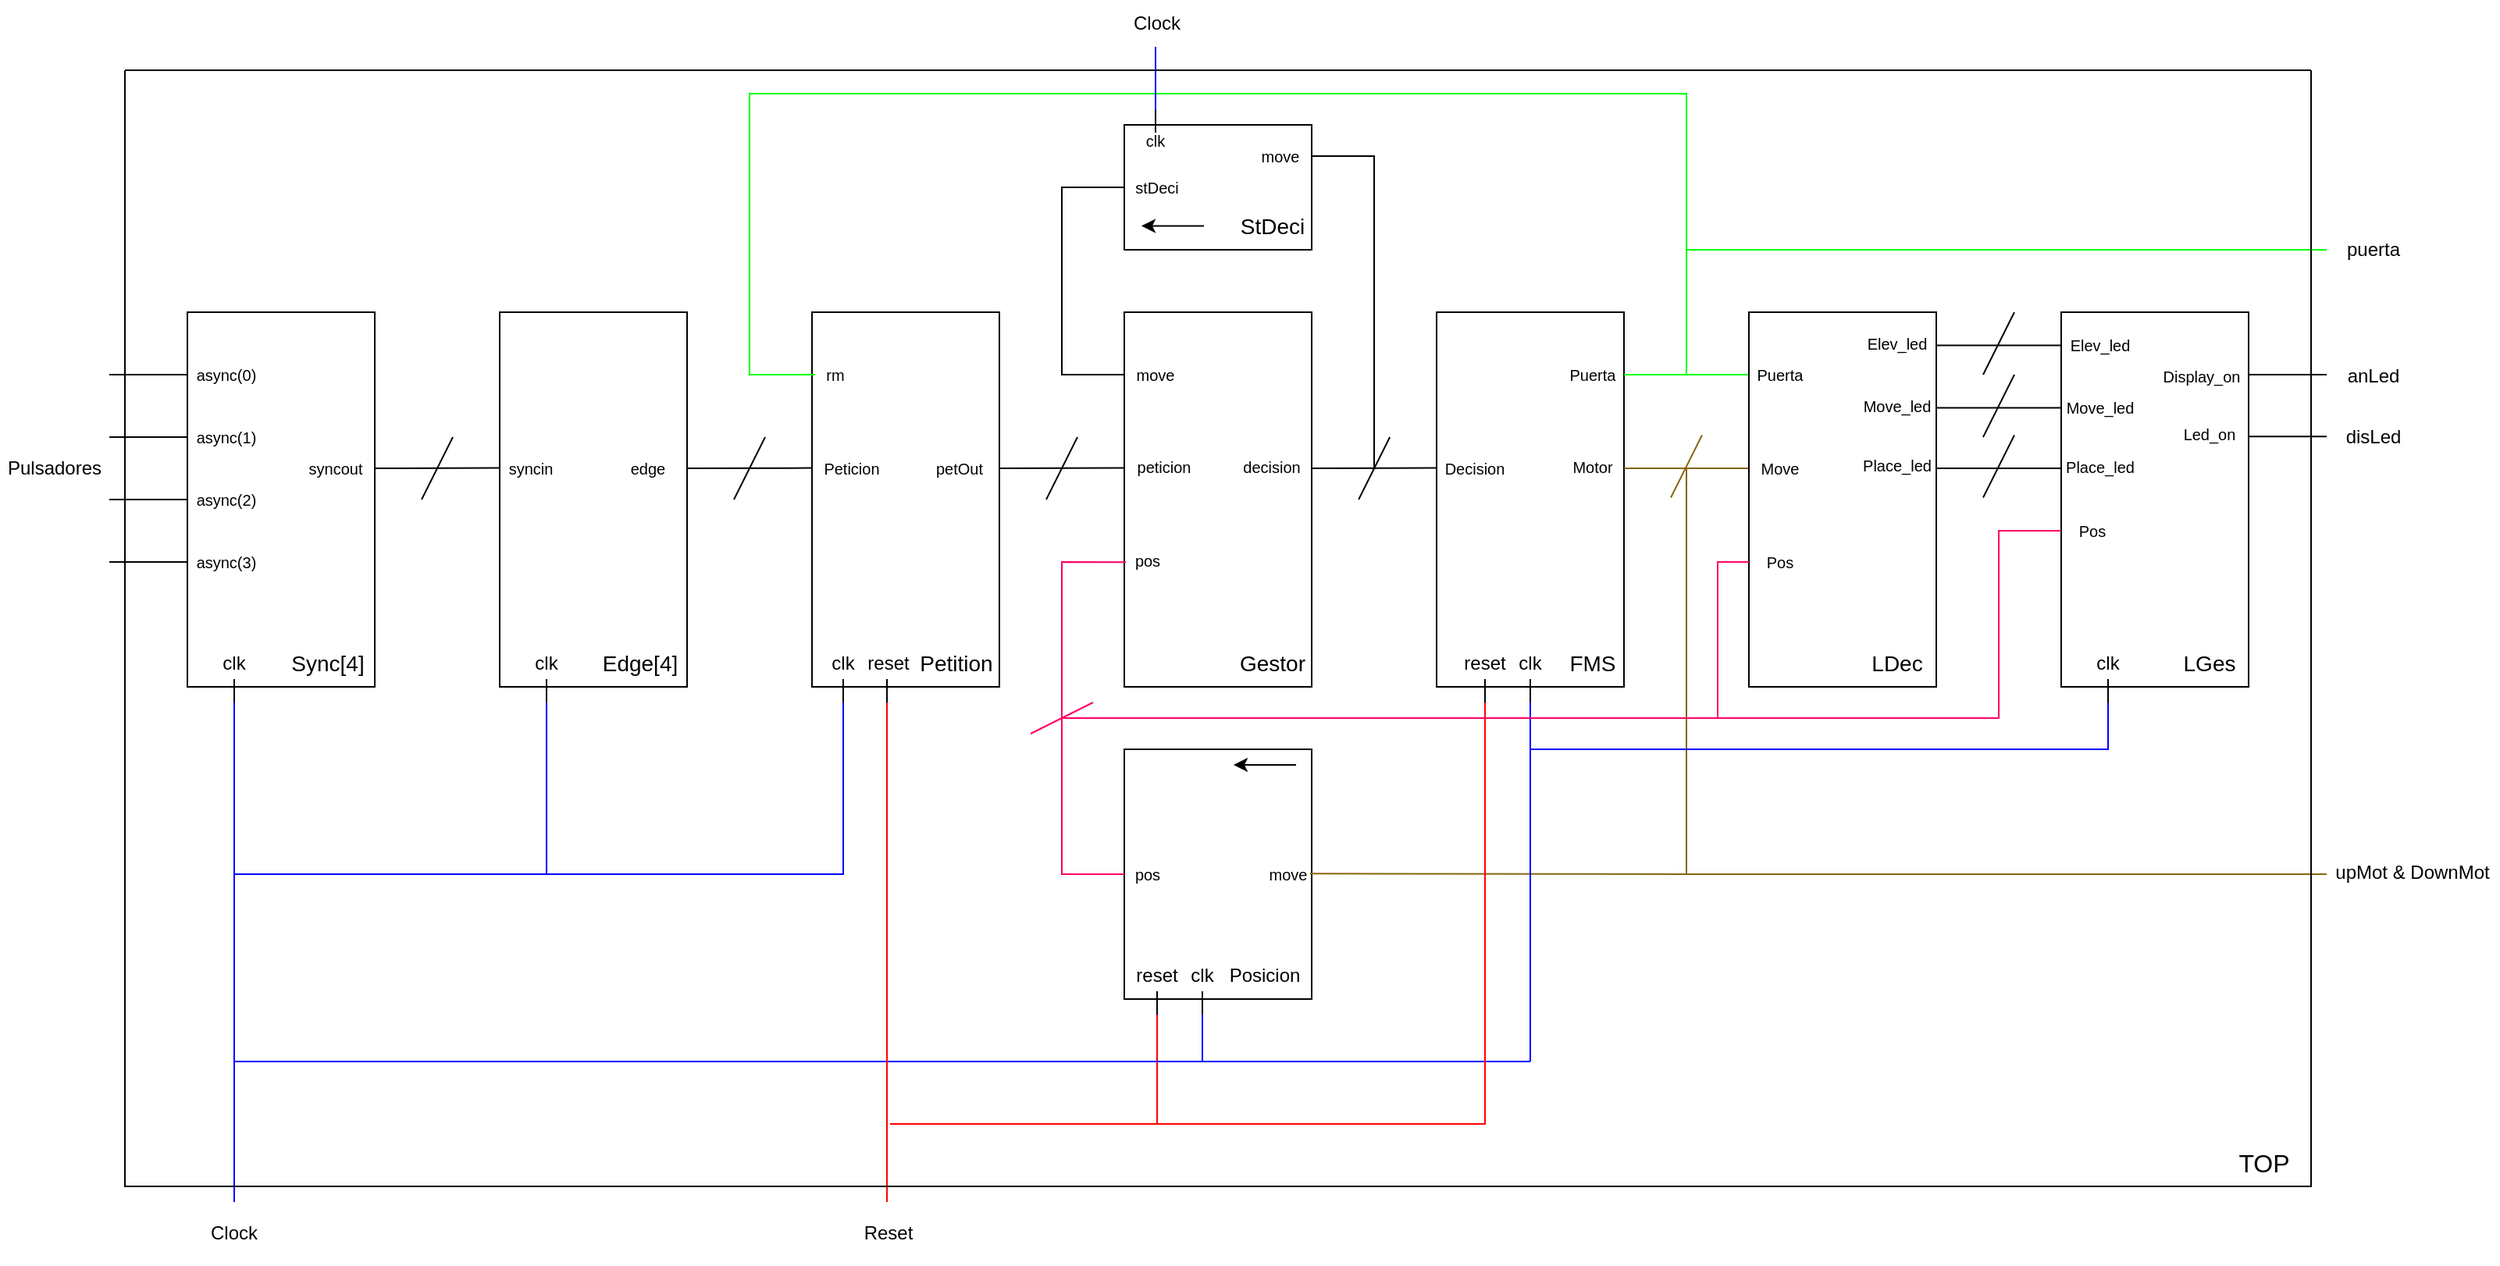 <mxfile version="26.0.6">
  <diagram name="Página-1" id="fAYhxg13kzB0MvQ-sUTB">
    <mxGraphModel dx="2049" dy="1103" grid="1" gridSize="10" guides="1" tooltips="1" connect="0" arrows="0" fold="1" page="1" pageScale="1" pageWidth="1654" pageHeight="1169" math="0" shadow="0">
      <root>
        <mxCell id="0" />
        <mxCell id="1" parent="0" />
        <mxCell id="lQseuszwsxJTJ84V4q3q-17" value="" style="rounded=0;whiteSpace=wrap;html=1;" vertex="1" parent="1">
          <mxGeometry x="120" y="200" width="120" height="240" as="geometry" />
        </mxCell>
        <mxCell id="lQseuszwsxJTJ84V4q3q-18" value="&lt;font style=&quot;font-size: 14px;&quot;&gt;Sync[4]&lt;/font&gt;" style="text;html=1;align=center;verticalAlign=middle;whiteSpace=wrap;rounded=0;" vertex="1" parent="1">
          <mxGeometry x="180" y="410" width="60" height="30" as="geometry" />
        </mxCell>
        <mxCell id="lQseuszwsxJTJ84V4q3q-19" value="clk" style="text;html=1;align=center;verticalAlign=middle;whiteSpace=wrap;rounded=0;" vertex="1" parent="1">
          <mxGeometry x="140" y="420" width="20" height="10" as="geometry" />
        </mxCell>
        <mxCell id="lQseuszwsxJTJ84V4q3q-20" value="" style="endArrow=none;html=1;rounded=0;" edge="1" parent="1">
          <mxGeometry width="50" height="50" relative="1" as="geometry">
            <mxPoint x="70" y="240" as="sourcePoint" />
            <mxPoint x="120" y="240" as="targetPoint" />
          </mxGeometry>
        </mxCell>
        <mxCell id="lQseuszwsxJTJ84V4q3q-21" value="" style="endArrow=none;html=1;rounded=0;" edge="1" parent="1">
          <mxGeometry width="50" height="50" relative="1" as="geometry">
            <mxPoint x="70" y="360" as="sourcePoint" />
            <mxPoint x="120" y="360" as="targetPoint" />
          </mxGeometry>
        </mxCell>
        <mxCell id="lQseuszwsxJTJ84V4q3q-22" value="" style="endArrow=none;html=1;rounded=0;" edge="1" parent="1">
          <mxGeometry width="50" height="50" relative="1" as="geometry">
            <mxPoint x="70" y="320" as="sourcePoint" />
            <mxPoint x="120" y="320" as="targetPoint" />
          </mxGeometry>
        </mxCell>
        <mxCell id="lQseuszwsxJTJ84V4q3q-23" value="" style="endArrow=none;html=1;rounded=0;" edge="1" parent="1">
          <mxGeometry width="50" height="50" relative="1" as="geometry">
            <mxPoint x="70" y="280" as="sourcePoint" />
            <mxPoint x="120" y="280" as="targetPoint" />
          </mxGeometry>
        </mxCell>
        <mxCell id="lQseuszwsxJTJ84V4q3q-24" value="" style="endArrow=none;html=1;rounded=0;entryX=0.258;entryY=0.233;entryDx=0;entryDy=0;entryPerimeter=0;" edge="1" parent="1">
          <mxGeometry width="50" height="50" relative="1" as="geometry">
            <mxPoint x="240" y="300" as="sourcePoint" />
            <mxPoint x="319.94" y="299.8" as="targetPoint" />
          </mxGeometry>
        </mxCell>
        <mxCell id="lQseuszwsxJTJ84V4q3q-25" value="" style="rounded=0;whiteSpace=wrap;html=1;" vertex="1" parent="1">
          <mxGeometry x="320" y="200" width="120" height="240" as="geometry" />
        </mxCell>
        <mxCell id="lQseuszwsxJTJ84V4q3q-26" value="&lt;font style=&quot;font-size: 14px;&quot;&gt;Edge[4]&lt;/font&gt;" style="text;html=1;align=center;verticalAlign=middle;whiteSpace=wrap;rounded=0;" vertex="1" parent="1">
          <mxGeometry x="380" y="410" width="60" height="30" as="geometry" />
        </mxCell>
        <mxCell id="lQseuszwsxJTJ84V4q3q-27" value="clk" style="text;html=1;align=center;verticalAlign=middle;whiteSpace=wrap;rounded=0;" vertex="1" parent="1">
          <mxGeometry x="340" y="420" width="20" height="10" as="geometry" />
        </mxCell>
        <mxCell id="lQseuszwsxJTJ84V4q3q-28" value="" style="endArrow=none;html=1;rounded=0;" edge="1" parent="1">
          <mxGeometry width="50" height="50" relative="1" as="geometry">
            <mxPoint x="350" y="450" as="sourcePoint" />
            <mxPoint x="350" y="435" as="targetPoint" />
          </mxGeometry>
        </mxCell>
        <mxCell id="lQseuszwsxJTJ84V4q3q-29" value="" style="endArrow=none;html=1;rounded=0;" edge="1" parent="1">
          <mxGeometry width="50" height="50" relative="1" as="geometry">
            <mxPoint x="150" y="450" as="sourcePoint" />
            <mxPoint x="150" y="435" as="targetPoint" />
          </mxGeometry>
        </mxCell>
        <mxCell id="lQseuszwsxJTJ84V4q3q-31" value="" style="endArrow=none;html=1;rounded=0;" edge="1" parent="1">
          <mxGeometry width="50" height="50" relative="1" as="geometry">
            <mxPoint x="270" y="320" as="sourcePoint" />
            <mxPoint x="290" y="280" as="targetPoint" />
          </mxGeometry>
        </mxCell>
        <mxCell id="lQseuszwsxJTJ84V4q3q-32" value="" style="rounded=0;whiteSpace=wrap;html=1;" vertex="1" parent="1">
          <mxGeometry x="520" y="200" width="120" height="240" as="geometry" />
        </mxCell>
        <mxCell id="lQseuszwsxJTJ84V4q3q-33" value="" style="endArrow=none;html=1;rounded=0;entryX=0.258;entryY=0.233;entryDx=0;entryDy=0;entryPerimeter=0;" edge="1" parent="1">
          <mxGeometry width="50" height="50" relative="1" as="geometry">
            <mxPoint x="440" y="300" as="sourcePoint" />
            <mxPoint x="519.94" y="299.8" as="targetPoint" />
          </mxGeometry>
        </mxCell>
        <mxCell id="lQseuszwsxJTJ84V4q3q-34" value="" style="endArrow=none;html=1;rounded=0;" edge="1" parent="1">
          <mxGeometry width="50" height="50" relative="1" as="geometry">
            <mxPoint x="470" y="320" as="sourcePoint" />
            <mxPoint x="490" y="280" as="targetPoint" />
          </mxGeometry>
        </mxCell>
        <mxCell id="lQseuszwsxJTJ84V4q3q-35" value="&lt;font style=&quot;font-size: 14px;&quot;&gt;Petition&lt;/font&gt;" style="text;html=1;align=center;verticalAlign=middle;whiteSpace=wrap;rounded=0;" vertex="1" parent="1">
          <mxGeometry x="585" y="410" width="55" height="30" as="geometry" />
        </mxCell>
        <mxCell id="lQseuszwsxJTJ84V4q3q-37" value="reset" style="text;html=1;align=center;verticalAlign=middle;whiteSpace=wrap;rounded=0;" vertex="1" parent="1">
          <mxGeometry x="559" y="420" width="20" height="10" as="geometry" />
        </mxCell>
        <mxCell id="lQseuszwsxJTJ84V4q3q-38" value="" style="endArrow=none;html=1;rounded=0;" edge="1" parent="1">
          <mxGeometry width="50" height="50" relative="1" as="geometry">
            <mxPoint x="568" y="450" as="sourcePoint" />
            <mxPoint x="568" y="435" as="targetPoint" />
          </mxGeometry>
        </mxCell>
        <mxCell id="lQseuszwsxJTJ84V4q3q-39" value="" style="rounded=0;whiteSpace=wrap;html=1;" vertex="1" parent="1">
          <mxGeometry x="720" y="200" width="120" height="240" as="geometry" />
        </mxCell>
        <mxCell id="lQseuszwsxJTJ84V4q3q-40" value="" style="rounded=0;whiteSpace=wrap;html=1;" vertex="1" parent="1">
          <mxGeometry x="920" y="200" width="120" height="240" as="geometry" />
        </mxCell>
        <mxCell id="lQseuszwsxJTJ84V4q3q-41" value="" style="rounded=0;whiteSpace=wrap;html=1;" vertex="1" parent="1">
          <mxGeometry x="720" y="80" width="120" height="80" as="geometry" />
        </mxCell>
        <mxCell id="lQseuszwsxJTJ84V4q3q-42" value="&lt;font style=&quot;font-size: 14px;&quot;&gt;StDeci&lt;/font&gt;" style="text;html=1;align=center;verticalAlign=middle;whiteSpace=wrap;rounded=0;" vertex="1" parent="1">
          <mxGeometry x="790" y="130" width="50" height="30" as="geometry" />
        </mxCell>
        <mxCell id="lQseuszwsxJTJ84V4q3q-43" value="&lt;span style=&quot;font-size: 14px;&quot;&gt;Gestor&lt;/span&gt;" style="text;html=1;align=center;verticalAlign=middle;whiteSpace=wrap;rounded=0;" vertex="1" parent="1">
          <mxGeometry x="790" y="410" width="50" height="30" as="geometry" />
        </mxCell>
        <mxCell id="lQseuszwsxJTJ84V4q3q-44" value="&lt;font style=&quot;font-size: 14px;&quot;&gt;FMS&lt;/font&gt;" style="text;html=1;align=center;verticalAlign=middle;whiteSpace=wrap;rounded=0;" vertex="1" parent="1">
          <mxGeometry x="990" y="410" width="60" height="30" as="geometry" />
        </mxCell>
        <mxCell id="lQseuszwsxJTJ84V4q3q-45" value="" style="endArrow=none;html=1;rounded=0;entryX=0.258;entryY=0.233;entryDx=0;entryDy=0;entryPerimeter=0;" edge="1" parent="1">
          <mxGeometry width="50" height="50" relative="1" as="geometry">
            <mxPoint x="640" y="300" as="sourcePoint" />
            <mxPoint x="719.94" y="299.8" as="targetPoint" />
          </mxGeometry>
        </mxCell>
        <mxCell id="lQseuszwsxJTJ84V4q3q-46" value="" style="endArrow=none;html=1;rounded=0;" edge="1" parent="1">
          <mxGeometry width="50" height="50" relative="1" as="geometry">
            <mxPoint x="670" y="320" as="sourcePoint" />
            <mxPoint x="690" y="280" as="targetPoint" />
          </mxGeometry>
        </mxCell>
        <mxCell id="lQseuszwsxJTJ84V4q3q-49" value="" style="endArrow=none;html=1;rounded=0;entryX=0.258;entryY=0.233;entryDx=0;entryDy=0;entryPerimeter=0;" edge="1" parent="1">
          <mxGeometry width="50" height="50" relative="1" as="geometry">
            <mxPoint x="840.06" y="300" as="sourcePoint" />
            <mxPoint x="920" y="299.8" as="targetPoint" />
          </mxGeometry>
        </mxCell>
        <mxCell id="lQseuszwsxJTJ84V4q3q-50" value="" style="endArrow=none;html=1;rounded=0;" edge="1" parent="1">
          <mxGeometry width="50" height="50" relative="1" as="geometry">
            <mxPoint x="870.06" y="320" as="sourcePoint" />
            <mxPoint x="890.06" y="280" as="targetPoint" />
          </mxGeometry>
        </mxCell>
        <mxCell id="lQseuszwsxJTJ84V4q3q-51" value="" style="endArrow=none;html=1;rounded=0;entryX=1;entryY=0.5;entryDx=0;entryDy=0;entryPerimeter=0;" edge="1" parent="1">
          <mxGeometry width="50" height="50" relative="1" as="geometry">
            <mxPoint x="880" y="300" as="sourcePoint" />
            <mxPoint x="840" y="100" as="targetPoint" />
            <Array as="points">
              <mxPoint x="880" y="100" />
            </Array>
          </mxGeometry>
        </mxCell>
        <mxCell id="lQseuszwsxJTJ84V4q3q-52" value="" style="endArrow=none;html=1;rounded=0;" edge="1" parent="1">
          <mxGeometry width="50" height="50" relative="1" as="geometry">
            <mxPoint x="720" y="240" as="sourcePoint" />
            <mxPoint x="720" y="120" as="targetPoint" />
            <Array as="points">
              <mxPoint x="680" y="240" />
              <mxPoint x="680" y="120" />
            </Array>
          </mxGeometry>
        </mxCell>
        <mxCell id="lQseuszwsxJTJ84V4q3q-53" value="" style="rounded=0;whiteSpace=wrap;html=1;" vertex="1" parent="1">
          <mxGeometry x="720" y="480" width="120" height="160" as="geometry" />
        </mxCell>
        <mxCell id="lQseuszwsxJTJ84V4q3q-54" value="Posicion" style="text;html=1;align=center;verticalAlign=middle;whiteSpace=wrap;rounded=0;" vertex="1" parent="1">
          <mxGeometry x="780" y="610" width="60" height="30" as="geometry" />
        </mxCell>
        <mxCell id="lQseuszwsxJTJ84V4q3q-55" value="" style="endArrow=none;html=1;rounded=0;strokeColor=light-dark(#87640F,#22A3A3);" edge="1" parent="1">
          <mxGeometry width="50" height="50" relative="1" as="geometry">
            <mxPoint x="1040" y="300" as="sourcePoint" />
            <mxPoint x="1120" y="300" as="targetPoint" />
            <Array as="points">
              <mxPoint x="1080" y="300" />
            </Array>
          </mxGeometry>
        </mxCell>
        <mxCell id="lQseuszwsxJTJ84V4q3q-56" value="" style="endArrow=none;html=1;rounded=0;strokeColor=light-dark(#87640F,#22A3A3);" edge="1" parent="1">
          <mxGeometry width="50" height="50" relative="1" as="geometry">
            <mxPoint x="1070" y="318.75" as="sourcePoint" />
            <mxPoint x="1090" y="278.75" as="targetPoint" />
          </mxGeometry>
        </mxCell>
        <mxCell id="lQseuszwsxJTJ84V4q3q-57" value="" style="endArrow=none;html=1;rounded=0;strokeColor=light-dark(#00ff00, #ededed);" edge="1" parent="1">
          <mxGeometry width="50" height="50" relative="1" as="geometry">
            <mxPoint x="1040" y="240" as="sourcePoint" />
            <mxPoint x="522" y="240" as="targetPoint" />
            <Array as="points">
              <mxPoint x="1080" y="240" />
              <mxPoint x="1080" y="60" />
              <mxPoint x="480" y="60" />
              <mxPoint x="480" y="240" />
            </Array>
          </mxGeometry>
        </mxCell>
        <mxCell id="lQseuszwsxJTJ84V4q3q-58" value="" style="endArrow=none;html=1;rounded=0;strokeColor=light-dark(#00ff00, #ededed);" edge="1" parent="1">
          <mxGeometry width="50" height="50" relative="1" as="geometry">
            <mxPoint x="1080" y="240" as="sourcePoint" />
            <mxPoint x="1120" y="240" as="targetPoint" />
          </mxGeometry>
        </mxCell>
        <mxCell id="lQseuszwsxJTJ84V4q3q-59" value="" style="endArrow=none;html=1;rounded=0;exitX=0.963;exitY=0.483;exitDx=0;exitDy=0;exitPerimeter=0;strokeColor=light-dark(#87640F,#22A3A3);" edge="1" parent="1" source="lQseuszwsxJTJ84V4q3q-100">
          <mxGeometry width="50" height="50" relative="1" as="geometry">
            <mxPoint x="850" y="560" as="sourcePoint" />
            <mxPoint x="1080" y="300" as="targetPoint" />
            <Array as="points">
              <mxPoint x="1080" y="560" />
            </Array>
          </mxGeometry>
        </mxCell>
        <mxCell id="lQseuszwsxJTJ84V4q3q-64" value="clk" style="text;html=1;align=center;verticalAlign=middle;whiteSpace=wrap;rounded=0;" vertex="1" parent="1">
          <mxGeometry x="530" y="420" width="20" height="10" as="geometry" />
        </mxCell>
        <mxCell id="lQseuszwsxJTJ84V4q3q-65" value="" style="endArrow=none;html=1;rounded=0;" edge="1" parent="1">
          <mxGeometry width="50" height="50" relative="1" as="geometry">
            <mxPoint x="540" y="450" as="sourcePoint" />
            <mxPoint x="540" y="435" as="targetPoint" />
          </mxGeometry>
        </mxCell>
        <mxCell id="lQseuszwsxJTJ84V4q3q-68" value="clk" style="text;html=1;align=center;verticalAlign=middle;whiteSpace=wrap;rounded=0;" vertex="1" parent="1">
          <mxGeometry x="760" y="620" width="20" height="10" as="geometry" />
        </mxCell>
        <mxCell id="lQseuszwsxJTJ84V4q3q-69" value="" style="endArrow=none;html=1;rounded=0;" edge="1" parent="1">
          <mxGeometry width="50" height="50" relative="1" as="geometry">
            <mxPoint x="770" y="650" as="sourcePoint" />
            <mxPoint x="770" y="635" as="targetPoint" />
          </mxGeometry>
        </mxCell>
        <mxCell id="lQseuszwsxJTJ84V4q3q-70" value="reset" style="text;html=1;align=center;verticalAlign=middle;whiteSpace=wrap;rounded=0;" vertex="1" parent="1">
          <mxGeometry x="731" y="620" width="20" height="10" as="geometry" />
        </mxCell>
        <mxCell id="lQseuszwsxJTJ84V4q3q-71" value="" style="endArrow=none;html=1;rounded=0;" edge="1" parent="1">
          <mxGeometry width="50" height="50" relative="1" as="geometry">
            <mxPoint x="741" y="650" as="sourcePoint" />
            <mxPoint x="741" y="635" as="targetPoint" />
          </mxGeometry>
        </mxCell>
        <mxCell id="lQseuszwsxJTJ84V4q3q-72" value="clk" style="text;html=1;align=center;verticalAlign=middle;whiteSpace=wrap;rounded=0;" vertex="1" parent="1">
          <mxGeometry x="970" y="420" width="20" height="10" as="geometry" />
        </mxCell>
        <mxCell id="lQseuszwsxJTJ84V4q3q-73" value="" style="endArrow=none;html=1;rounded=0;" edge="1" parent="1">
          <mxGeometry width="50" height="50" relative="1" as="geometry">
            <mxPoint x="980" y="450" as="sourcePoint" />
            <mxPoint x="980" y="435" as="targetPoint" />
          </mxGeometry>
        </mxCell>
        <mxCell id="lQseuszwsxJTJ84V4q3q-74" value="reset" style="text;html=1;align=center;verticalAlign=middle;whiteSpace=wrap;rounded=0;" vertex="1" parent="1">
          <mxGeometry x="941" y="420" width="20" height="10" as="geometry" />
        </mxCell>
        <mxCell id="lQseuszwsxJTJ84V4q3q-75" value="" style="endArrow=none;html=1;rounded=0;" edge="1" parent="1">
          <mxGeometry width="50" height="50" relative="1" as="geometry">
            <mxPoint x="951" y="450" as="sourcePoint" />
            <mxPoint x="951" y="435" as="targetPoint" />
          </mxGeometry>
        </mxCell>
        <mxCell id="lQseuszwsxJTJ84V4q3q-76" value="" style="endArrow=none;html=1;rounded=0;entryX=0;entryY=0.5;entryDx=0;entryDy=0;entryPerimeter=0;exitX=0.008;exitY=0.667;exitDx=0;exitDy=0;exitPerimeter=0;strokeColor=#FF0064;" edge="1" parent="1" source="lQseuszwsxJTJ84V4q3q-39" target="lQseuszwsxJTJ84V4q3q-53">
          <mxGeometry width="50" height="50" relative="1" as="geometry">
            <mxPoint x="690" y="400" as="sourcePoint" />
            <mxPoint x="650" y="600" as="targetPoint" />
            <Array as="points">
              <mxPoint x="680" y="360" />
              <mxPoint x="680" y="560" />
            </Array>
          </mxGeometry>
        </mxCell>
        <mxCell id="lQseuszwsxJTJ84V4q3q-77" value="" style="endArrow=none;html=1;rounded=0;strokeColor=light-dark(#0000ff, #ededed);" edge="1" parent="1">
          <mxGeometry width="50" height="50" relative="1" as="geometry">
            <mxPoint x="150" y="770" as="sourcePoint" />
            <mxPoint x="150" y="450" as="targetPoint" />
          </mxGeometry>
        </mxCell>
        <mxCell id="lQseuszwsxJTJ84V4q3q-78" value="" style="endArrow=none;html=1;rounded=0;strokeColor=light-dark(#0000ff, #ededed);" edge="1" parent="1">
          <mxGeometry width="50" height="50" relative="1" as="geometry">
            <mxPoint x="150" y="560" as="sourcePoint" />
            <mxPoint x="350" y="450" as="targetPoint" />
            <Array as="points">
              <mxPoint x="350" y="560" />
            </Array>
          </mxGeometry>
        </mxCell>
        <mxCell id="lQseuszwsxJTJ84V4q3q-79" value="" style="endArrow=none;html=1;rounded=0;strokeColor=light-dark(#0000ff, #ededed);" edge="1" parent="1">
          <mxGeometry width="50" height="50" relative="1" as="geometry">
            <mxPoint x="350" y="560" as="sourcePoint" />
            <mxPoint x="540" y="450" as="targetPoint" />
            <Array as="points">
              <mxPoint x="540" y="560" />
            </Array>
          </mxGeometry>
        </mxCell>
        <mxCell id="lQseuszwsxJTJ84V4q3q-81" value="" style="endArrow=none;html=1;rounded=0;strokeColor=light-dark(#ff0000, #ededed);" edge="1" parent="1">
          <mxGeometry width="50" height="50" relative="1" as="geometry">
            <mxPoint x="570" y="720" as="sourcePoint" />
            <mxPoint x="741" y="650" as="targetPoint" />
            <Array as="points">
              <mxPoint x="741" y="720" />
            </Array>
          </mxGeometry>
        </mxCell>
        <mxCell id="lQseuszwsxJTJ84V4q3q-82" value="" style="endArrow=none;html=1;rounded=0;strokeColor=light-dark(#0000ff, #ededed);" edge="1" parent="1">
          <mxGeometry width="50" height="50" relative="1" as="geometry">
            <mxPoint x="150" y="680" as="sourcePoint" />
            <mxPoint x="980" y="680" as="targetPoint" />
          </mxGeometry>
        </mxCell>
        <mxCell id="lQseuszwsxJTJ84V4q3q-83" value="" style="endArrow=none;html=1;rounded=0;strokeColor=light-dark(#0000ff, #ededed);" edge="1" parent="1">
          <mxGeometry width="50" height="50" relative="1" as="geometry">
            <mxPoint x="980" y="680" as="sourcePoint" />
            <mxPoint x="980" y="450" as="targetPoint" />
          </mxGeometry>
        </mxCell>
        <mxCell id="lQseuszwsxJTJ84V4q3q-84" value="" style="endArrow=none;html=1;rounded=0;strokeColor=#FF0064;" edge="1" parent="1">
          <mxGeometry width="50" height="50" relative="1" as="geometry">
            <mxPoint x="660" y="470" as="sourcePoint" />
            <mxPoint x="700" y="450" as="targetPoint" />
          </mxGeometry>
        </mxCell>
        <mxCell id="lQseuszwsxJTJ84V4q3q-85" value="" style="endArrow=none;html=1;rounded=0;strokeColor=light-dark(#ff0000, #ededed);" edge="1" parent="1">
          <mxGeometry width="50" height="50" relative="1" as="geometry">
            <mxPoint x="568" y="770" as="sourcePoint" />
            <mxPoint x="568" y="450" as="targetPoint" />
          </mxGeometry>
        </mxCell>
        <mxCell id="lQseuszwsxJTJ84V4q3q-86" value="" style="endArrow=none;html=1;rounded=0;strokeColor=light-dark(#ff0000, #ededed);" edge="1" parent="1">
          <mxGeometry width="50" height="50" relative="1" as="geometry">
            <mxPoint x="741" y="720" as="sourcePoint" />
            <mxPoint x="951" y="450" as="targetPoint" />
            <Array as="points">
              <mxPoint x="951" y="720" />
            </Array>
          </mxGeometry>
        </mxCell>
        <mxCell id="lQseuszwsxJTJ84V4q3q-87" value="&lt;font style=&quot;font-size: 10px;&quot;&gt;async(0)&lt;/font&gt;" style="text;html=1;align=center;verticalAlign=middle;whiteSpace=wrap;rounded=0;" vertex="1" parent="1">
          <mxGeometry x="120" y="230" width="50" height="20" as="geometry" />
        </mxCell>
        <mxCell id="lQseuszwsxJTJ84V4q3q-88" value="&lt;font style=&quot;font-size: 10px;&quot;&gt;async(1)&lt;/font&gt;" style="text;html=1;align=center;verticalAlign=middle;whiteSpace=wrap;rounded=0;" vertex="1" parent="1">
          <mxGeometry x="120" y="270" width="50" height="20" as="geometry" />
        </mxCell>
        <mxCell id="lQseuszwsxJTJ84V4q3q-89" value="&lt;font style=&quot;font-size: 10px;&quot;&gt;async(2)&lt;/font&gt;" style="text;html=1;align=center;verticalAlign=middle;whiteSpace=wrap;rounded=0;" vertex="1" parent="1">
          <mxGeometry x="120" y="310" width="50" height="20" as="geometry" />
        </mxCell>
        <mxCell id="lQseuszwsxJTJ84V4q3q-90" value="&lt;font style=&quot;font-size: 10px;&quot;&gt;async(3)&lt;/font&gt;" style="text;html=1;align=center;verticalAlign=middle;whiteSpace=wrap;rounded=0;" vertex="1" parent="1">
          <mxGeometry x="120" y="350" width="50" height="20" as="geometry" />
        </mxCell>
        <mxCell id="lQseuszwsxJTJ84V4q3q-91" value="&lt;font style=&quot;font-size: 10px;&quot;&gt;syncout&lt;/font&gt;" style="text;html=1;align=center;verticalAlign=middle;whiteSpace=wrap;rounded=0;" vertex="1" parent="1">
          <mxGeometry x="190" y="290" width="50" height="20" as="geometry" />
        </mxCell>
        <mxCell id="lQseuszwsxJTJ84V4q3q-92" value="&lt;font style=&quot;font-size: 10px;&quot;&gt;syncin&lt;/font&gt;" style="text;html=1;align=center;verticalAlign=middle;whiteSpace=wrap;rounded=0;" vertex="1" parent="1">
          <mxGeometry x="320" y="290" width="40" height="20" as="geometry" />
        </mxCell>
        <mxCell id="lQseuszwsxJTJ84V4q3q-93" value="&lt;font style=&quot;font-size: 10px;&quot;&gt;edge&lt;/font&gt;" style="text;html=1;align=center;verticalAlign=middle;whiteSpace=wrap;rounded=0;" vertex="1" parent="1">
          <mxGeometry x="390" y="290" width="50" height="20" as="geometry" />
        </mxCell>
        <mxCell id="lQseuszwsxJTJ84V4q3q-94" value="&lt;font style=&quot;font-size: 10px;&quot;&gt;Peticion&lt;/font&gt;" style="text;html=1;align=center;verticalAlign=middle;whiteSpace=wrap;rounded=0;" vertex="1" parent="1">
          <mxGeometry x="520" y="287.5" width="51" height="25" as="geometry" />
        </mxCell>
        <mxCell id="lQseuszwsxJTJ84V4q3q-95" value="&lt;font style=&quot;font-size: 10px;&quot;&gt;petOut&lt;/font&gt;" style="text;html=1;align=center;verticalAlign=middle;whiteSpace=wrap;rounded=0;" vertex="1" parent="1">
          <mxGeometry x="589" y="287.5" width="51" height="25" as="geometry" />
        </mxCell>
        <mxCell id="lQseuszwsxJTJ84V4q3q-96" value="&lt;span style=&quot;font-size: 10px;&quot;&gt;peticion&lt;/span&gt;" style="text;html=1;align=center;verticalAlign=middle;whiteSpace=wrap;rounded=0;" vertex="1" parent="1">
          <mxGeometry x="720" y="287.5" width="51" height="22.5" as="geometry" />
        </mxCell>
        <mxCell id="lQseuszwsxJTJ84V4q3q-97" value="&lt;span style=&quot;font-size: 10px;&quot;&gt;move&lt;/span&gt;" style="text;html=1;align=center;verticalAlign=middle;whiteSpace=wrap;rounded=0;" vertex="1" parent="1">
          <mxGeometry x="720" y="230" width="40" height="20" as="geometry" />
        </mxCell>
        <mxCell id="lQseuszwsxJTJ84V4q3q-98" value="&lt;span style=&quot;font-size: 10px;&quot;&gt;pos&lt;/span&gt;" style="text;html=1;align=center;verticalAlign=middle;whiteSpace=wrap;rounded=0;" vertex="1" parent="1">
          <mxGeometry x="720" y="347.5" width="30" height="22.5" as="geometry" />
        </mxCell>
        <mxCell id="lQseuszwsxJTJ84V4q3q-99" value="&lt;span style=&quot;font-size: 10px;&quot;&gt;pos&lt;/span&gt;" style="text;html=1;align=center;verticalAlign=middle;whiteSpace=wrap;rounded=0;" vertex="1" parent="1">
          <mxGeometry x="720" y="548.75" width="30" height="22.5" as="geometry" />
        </mxCell>
        <mxCell id="lQseuszwsxJTJ84V4q3q-100" value="&lt;span style=&quot;font-size: 10px;&quot;&gt;move&lt;/span&gt;" style="text;html=1;align=center;verticalAlign=middle;whiteSpace=wrap;rounded=0;" vertex="1" parent="1">
          <mxGeometry x="810" y="548.75" width="30" height="22.5" as="geometry" />
        </mxCell>
        <mxCell id="lQseuszwsxJTJ84V4q3q-103" value="" style="endArrow=classic;html=1;rounded=0;strokeWidth=1;" edge="1" parent="1">
          <mxGeometry width="50" height="50" relative="1" as="geometry">
            <mxPoint x="830" y="490" as="sourcePoint" />
            <mxPoint x="790" y="490" as="targetPoint" />
          </mxGeometry>
        </mxCell>
        <mxCell id="lQseuszwsxJTJ84V4q3q-104" value="" style="endArrow=classic;html=1;rounded=0;strokeWidth=1;" edge="1" parent="1">
          <mxGeometry width="50" height="50" relative="1" as="geometry">
            <mxPoint x="771" y="144.71" as="sourcePoint" />
            <mxPoint x="731" y="144.71" as="targetPoint" />
          </mxGeometry>
        </mxCell>
        <mxCell id="lQseuszwsxJTJ84V4q3q-105" value="&lt;font style=&quot;font-size: 10px;&quot;&gt;rm&lt;/font&gt;" style="text;html=1;align=center;verticalAlign=middle;whiteSpace=wrap;rounded=0;" vertex="1" parent="1">
          <mxGeometry x="520" y="230" width="30" height="20" as="geometry" />
        </mxCell>
        <mxCell id="lQseuszwsxJTJ84V4q3q-106" value="&lt;span style=&quot;font-size: 10px;&quot;&gt;decision&lt;/span&gt;" style="text;html=1;align=center;verticalAlign=middle;whiteSpace=wrap;rounded=0;" vertex="1" parent="1">
          <mxGeometry x="789" y="287.5" width="51" height="22.5" as="geometry" />
        </mxCell>
        <mxCell id="lQseuszwsxJTJ84V4q3q-107" value="&lt;span style=&quot;font-size: 10px;&quot;&gt;stDe&lt;/span&gt;&lt;span style=&quot;color: rgba(0, 0, 0, 0); font-family: monospace; font-size: 0px; text-align: start; text-wrap-mode: nowrap;&quot;&gt;%3CmxGraphModel%3E%3Croot%3E%3CmxCell%20id%3D%220%22%2F%3E%3CmxCell%20id%3D%221%22%20parent%3D%220%22%2F%3E%3CmxCell%20id%3D%222%22%20value%3D%22%26lt%3Bspan%20style%3D%26quot%3Bfont-size%3A%2010px%3B%26quot%3B%26gt%3Bmove%26lt%3B%2Fspan%26gt%3B%22%20style%3D%22text%3Bhtml%3D1%3Balign%3Dcenter%3BverticalAlign%3Dmiddle%3BwhiteSpace%3Dwrap%3Brounded%3D0%3B%22%20vertex%3D%221%22%20parent%3D%221%22%3E%3CmxGeometry%20x%3D%22720%22%20y%3D%22230%22%20width%3D%2240%22%20height%3D%2220%22%20as%3D%22geometry%22%2F%3E%3C%2FmxCell%3E%3C%2Froot%3E%3C%2FmxGraphModel%3E&lt;/span&gt;&lt;span style=&quot;font-size: 10px;&quot;&gt;ci&lt;/span&gt;&lt;span style=&quot;color: rgba(0, 0, 0, 0); font-family: monospace; font-size: 0px; text-align: start; text-wrap-mode: nowrap;&quot;&gt;%3CmxGraphModel%3E%3Croot%3E%3CmxCell%20id%3D%220%22%2F%3E%3CmxCell%20id%3D%221%22%20parent%3D%220%22%2F%3E%3CmxCell%20id%3D%222%22%20value%3D%22%26lt%3Bspan%20style%3D%26quot%3Bfont-size%3A%2010px%3B%26quot%3B%26gt%3Bmove%26lt%3B%2Fspan%26gt%3B%22%20style%3D%22text%3Bhtml%3D1%3Balign%3Dcenter%3BverticalAlign%3Dmiddle%3BwhiteSpace%3Dwrap%3Brounded%3D0%3B%22%20vertex%3D%221%22%20parent%3D%221%22%3E%3CmxGeometry%20x%3D%22720%22%20y%3D%22230%22%20width%3D%2240%22%20height%3D%2220%22%20as%3D%22geometry%22%2F%3E%3C%2FmxCell%3E%3C%2Froot%3E%3C%2FmxGraphModel%3E&lt;/span&gt;" style="text;html=1;align=center;verticalAlign=middle;whiteSpace=wrap;rounded=0;" vertex="1" parent="1">
          <mxGeometry x="721" y="110" width="40" height="20" as="geometry" />
        </mxCell>
        <mxCell id="lQseuszwsxJTJ84V4q3q-108" value="&lt;span style=&quot;font-size: 10px;&quot;&gt;move&lt;/span&gt;" style="text;html=1;align=center;verticalAlign=middle;whiteSpace=wrap;rounded=0;" vertex="1" parent="1">
          <mxGeometry x="800" y="90" width="40" height="20" as="geometry" />
        </mxCell>
        <mxCell id="lQseuszwsxJTJ84V4q3q-109" value="" style="endArrow=none;html=1;rounded=0;strokeColor=light-dark(#0000ff, #ededed);" edge="1" parent="1">
          <mxGeometry width="50" height="50" relative="1" as="geometry">
            <mxPoint x="770" y="680" as="sourcePoint" />
            <mxPoint x="770" y="650" as="targetPoint" />
          </mxGeometry>
        </mxCell>
        <mxCell id="lQseuszwsxJTJ84V4q3q-110" value="&lt;font style=&quot;font-size: 10px;&quot;&gt;Puerta&lt;/font&gt;" style="text;html=1;align=center;verticalAlign=middle;whiteSpace=wrap;rounded=0;" vertex="1" parent="1">
          <mxGeometry x="1000" y="230" width="40" height="20" as="geometry" />
        </mxCell>
        <mxCell id="lQseuszwsxJTJ84V4q3q-111" value="&lt;font style=&quot;font-size: 10px;&quot;&gt;Motor&lt;/font&gt;" style="text;html=1;align=center;verticalAlign=middle;whiteSpace=wrap;rounded=0;container=1;" vertex="1" parent="1">
          <mxGeometry x="1000" y="288.75" width="40" height="20" as="geometry" />
        </mxCell>
        <mxCell id="lQseuszwsxJTJ84V4q3q-112" value="&lt;font style=&quot;font-size: 10px;&quot;&gt;Decision&lt;/font&gt;" style="text;html=1;align=center;verticalAlign=middle;whiteSpace=wrap;rounded=0;" vertex="1" parent="1">
          <mxGeometry x="920" y="290" width="49" height="20" as="geometry" />
        </mxCell>
        <mxCell id="lQseuszwsxJTJ84V4q3q-113" value="" style="endArrow=none;html=1;rounded=0;" edge="1" parent="1">
          <mxGeometry width="50" height="50" relative="1" as="geometry">
            <mxPoint x="740" y="85" as="sourcePoint" />
            <mxPoint x="740" y="70" as="targetPoint" />
          </mxGeometry>
        </mxCell>
        <mxCell id="lQseuszwsxJTJ84V4q3q-114" value="&lt;font style=&quot;font-size: 10px;&quot;&gt;clk&lt;/font&gt;" style="text;html=1;align=center;verticalAlign=middle;whiteSpace=wrap;rounded=0;" vertex="1" parent="1">
          <mxGeometry x="725" y="85" width="30" height="10" as="geometry" />
        </mxCell>
        <mxCell id="lQseuszwsxJTJ84V4q3q-115" value="" style="endArrow=none;html=1;rounded=0;strokeColor=light-dark(#0000ff, #ededed);" edge="1" parent="1">
          <mxGeometry width="50" height="50" relative="1" as="geometry">
            <mxPoint x="740" y="70" as="sourcePoint" />
            <mxPoint x="740" y="30" as="targetPoint" />
          </mxGeometry>
        </mxCell>
        <mxCell id="lQseuszwsxJTJ84V4q3q-121" value="" style="rounded=0;whiteSpace=wrap;html=1;" vertex="1" parent="1">
          <mxGeometry x="1120" y="200" width="120" height="240" as="geometry" />
        </mxCell>
        <mxCell id="lQseuszwsxJTJ84V4q3q-122" value="" style="rounded=0;whiteSpace=wrap;html=1;" vertex="1" parent="1">
          <mxGeometry x="1320" y="200" width="120" height="240" as="geometry" />
        </mxCell>
        <mxCell id="lQseuszwsxJTJ84V4q3q-123" value="" style="endArrow=none;html=1;rounded=0;" edge="1" parent="1">
          <mxGeometry width="50" height="50" relative="1" as="geometry">
            <mxPoint x="1240" y="221.25" as="sourcePoint" />
            <mxPoint x="1320" y="221.25" as="targetPoint" />
            <Array as="points">
              <mxPoint x="1280" y="221.25" />
            </Array>
          </mxGeometry>
        </mxCell>
        <mxCell id="lQseuszwsxJTJ84V4q3q-124" value="" style="endArrow=none;html=1;rounded=0;" edge="1" parent="1">
          <mxGeometry width="50" height="50" relative="1" as="geometry">
            <mxPoint x="1270" y="240" as="sourcePoint" />
            <mxPoint x="1290" y="200" as="targetPoint" />
          </mxGeometry>
        </mxCell>
        <mxCell id="lQseuszwsxJTJ84V4q3q-125" value="" style="endArrow=none;html=1;rounded=0;" edge="1" parent="1">
          <mxGeometry width="50" height="50" relative="1" as="geometry">
            <mxPoint x="1240" y="261.25" as="sourcePoint" />
            <mxPoint x="1320" y="261.25" as="targetPoint" />
            <Array as="points">
              <mxPoint x="1280" y="261.25" />
            </Array>
          </mxGeometry>
        </mxCell>
        <mxCell id="lQseuszwsxJTJ84V4q3q-126" value="" style="endArrow=none;html=1;rounded=0;" edge="1" parent="1">
          <mxGeometry width="50" height="50" relative="1" as="geometry">
            <mxPoint x="1270" y="280" as="sourcePoint" />
            <mxPoint x="1290" y="240" as="targetPoint" />
          </mxGeometry>
        </mxCell>
        <mxCell id="lQseuszwsxJTJ84V4q3q-127" value="" style="endArrow=none;html=1;rounded=0;" edge="1" parent="1">
          <mxGeometry width="50" height="50" relative="1" as="geometry">
            <mxPoint x="1240" y="300" as="sourcePoint" />
            <mxPoint x="1320" y="300" as="targetPoint" />
            <Array as="points">
              <mxPoint x="1280" y="300" />
            </Array>
          </mxGeometry>
        </mxCell>
        <mxCell id="lQseuszwsxJTJ84V4q3q-128" value="" style="endArrow=none;html=1;rounded=0;" edge="1" parent="1">
          <mxGeometry width="50" height="50" relative="1" as="geometry">
            <mxPoint x="1270" y="318.75" as="sourcePoint" />
            <mxPoint x="1290" y="278.75" as="targetPoint" />
          </mxGeometry>
        </mxCell>
        <mxCell id="lQseuszwsxJTJ84V4q3q-129" value="" style="endArrow=none;html=1;rounded=0;strokeColor=#FF0064;" edge="1" parent="1">
          <mxGeometry width="50" height="50" relative="1" as="geometry">
            <mxPoint x="680" y="460" as="sourcePoint" />
            <mxPoint x="1320" y="340" as="targetPoint" />
            <Array as="points">
              <mxPoint x="1280" y="460" />
              <mxPoint x="1280" y="340" />
            </Array>
          </mxGeometry>
        </mxCell>
        <mxCell id="lQseuszwsxJTJ84V4q3q-131" value="" style="endArrow=none;html=1;rounded=0;strokeColor=light-dark(#87640F,#22A3A3);" edge="1" parent="1">
          <mxGeometry width="50" height="50" relative="1" as="geometry">
            <mxPoint x="1080" y="560" as="sourcePoint" />
            <mxPoint x="1490" y="560" as="targetPoint" />
          </mxGeometry>
        </mxCell>
        <mxCell id="lQseuszwsxJTJ84V4q3q-132" value="" style="endArrow=none;html=1;rounded=0;" edge="1" parent="1">
          <mxGeometry width="50" height="50" relative="1" as="geometry">
            <mxPoint x="1440" y="240" as="sourcePoint" />
            <mxPoint x="1490" y="240" as="targetPoint" />
          </mxGeometry>
        </mxCell>
        <mxCell id="lQseuszwsxJTJ84V4q3q-133" value="" style="endArrow=none;html=1;rounded=0;" edge="1" parent="1">
          <mxGeometry width="50" height="50" relative="1" as="geometry">
            <mxPoint x="1440" y="279.58" as="sourcePoint" />
            <mxPoint x="1490" y="279.58" as="targetPoint" />
          </mxGeometry>
        </mxCell>
        <mxCell id="lQseuszwsxJTJ84V4q3q-134" value="" style="endArrow=none;html=1;rounded=0;strokeColor=light-dark(#00ff00, #ededed);" edge="1" parent="1">
          <mxGeometry width="50" height="50" relative="1" as="geometry">
            <mxPoint x="1080" y="160" as="sourcePoint" />
            <mxPoint x="1490" y="160" as="targetPoint" />
          </mxGeometry>
        </mxCell>
        <mxCell id="lQseuszwsxJTJ84V4q3q-135" value="&lt;font style=&quot;font-size: 14px;&quot;&gt;LDec&lt;/font&gt;&lt;span style=&quot;color: rgba(0, 0, 0, 0); font-family: monospace; font-size: 0px; text-align: start; text-wrap-mode: nowrap;&quot;&gt;%3CmxGraphModel%3E%3Croot%3E%3CmxCell%20id%3D%220%22%2F%3E%3CmxCell%20id%3D%221%22%20parent%3D%220%22%2F%3E%3CmxCell%20id%3D%222%22%20value%3D%22%26lt%3Bfont%20style%3D%26quot%3Bfont-size%3A%2014px%3B%26quot%3B%26gt%3BFMS%26lt%3B%2Ffont%26gt%3B%22%20style%3D%22text%3Bhtml%3D1%3Balign%3Dcenter%3BverticalAlign%3Dmiddle%3BwhiteSpace%3Dwrap%3Brounded%3D0%3B%22%20vertex%3D%221%22%20parent%3D%221%22%3E%3CmxGeometry%20x%3D%22990%22%20y%3D%22410%22%20width%3D%2260%22%20height%3D%2230%22%20as%3D%22geometry%22%2F%3E%3C%2FmxCell%3E%3C%2Froot%3E%3C%2FmxGraphModel%3E&lt;/span&gt;" style="text;html=1;align=center;verticalAlign=middle;whiteSpace=wrap;rounded=0;" vertex="1" parent="1">
          <mxGeometry x="1190" y="410" width="50" height="30" as="geometry" />
        </mxCell>
        <mxCell id="lQseuszwsxJTJ84V4q3q-136" value="&lt;font style=&quot;font-size: 14px;&quot;&gt;LGes&lt;/font&gt;" style="text;html=1;align=center;verticalAlign=middle;whiteSpace=wrap;rounded=0;" vertex="1" parent="1">
          <mxGeometry x="1390" y="410" width="50" height="30" as="geometry" />
        </mxCell>
        <mxCell id="lQseuszwsxJTJ84V4q3q-137" value="&lt;font style=&quot;font-size: 10px;&quot;&gt;Mov&lt;span style=&quot;color: rgba(0, 0, 0, 0); font-family: monospace; font-size: 0px; text-align: start; text-wrap-mode: nowrap;&quot;&gt;%3CmxGraphModel%3E%3Croot%3E%3CmxCell%20id%3D%220%22%2F%3E%3CmxCell%20id%3D%221%22%20parent%3D%220%22%2F%3E%3CmxCell%20id%3D%222%22%20value%3D%22%26lt%3Bfont%20style%3D%26quot%3Bfont-size%3A%2010px%3B%26quot%3B%26gt%3BMotor%26lt%3B%2Ffont%26gt%3B%22%20style%3D%22text%3Bhtml%3D1%3Balign%3Dcenter%3BverticalAlign%3Dmiddle%3BwhiteSpace%3Dwrap%3Brounded%3D0%3B%22%20vertex%3D%221%22%20parent%3D%221%22%3E%3CmxGeometry%20x%3D%221000%22%20y%3D%22288.75%22%20width%3D%2240%22%20height%3D%2220%22%20as%3D%22geometry%22%2F%3E%3C%2FmxCell%3E%3C%2Froot%3E%3C%2FmxGraphModel%3E&lt;/span&gt;e&lt;/font&gt;&lt;span style=&quot;color: rgba(0, 0, 0, 0); font-family: monospace; font-size: 0px; text-align: start; text-wrap-mode: nowrap;&quot;&gt;%3CmxGraphModel%3E%3Croot%3E%3CmxCell%20id%3D%220%22%2F%3E%3CmxCell%20id%3D%221%22%20parent%3D%220%22%2F%3E%3CmxCell%20id%3D%222%22%20value%3D%22%26lt%3Bfont%20style%3D%26quot%3Bfont-size%3A%2010px%3B%26quot%3B%26gt%3BMotor%26lt%3B%2Ffont%26gt%3B%22%20style%3D%22text%3Bhtml%3D1%3Balign%3Dcenter%3BverticalAlign%3Dmiddle%3BwhiteSpace%3Dwrap%3Brounded%3D0%3B%22%20vertex%3D%221%22%20parent%3D%221%22%3E%3CmxGeometry%20x%3D%221000%22%20y%3D%22288.75%22%20width%3D%2240%22%20height%3D%2220%22%20as%3D%22geometry%22%2F%3E%3C%2FmxCell%3E%3C%2Froot%3E%3C%2FmxGraphModel%3E&lt;/span&gt;" style="text;html=1;align=center;verticalAlign=middle;whiteSpace=wrap;rounded=0;" vertex="1" parent="1">
          <mxGeometry x="1120" y="290" width="40" height="20" as="geometry" />
        </mxCell>
        <mxCell id="lQseuszwsxJTJ84V4q3q-138" value="&lt;span style=&quot;font-size: 10px;&quot;&gt;Puerta&lt;/span&gt;" style="text;html=1;align=center;verticalAlign=middle;whiteSpace=wrap;rounded=0;" vertex="1" parent="1">
          <mxGeometry x="1120" y="230" width="40" height="20" as="geometry" />
        </mxCell>
        <mxCell id="lQseuszwsxJTJ84V4q3q-139" value="&lt;span style=&quot;font-size: 10px;&quot;&gt;Pos&lt;/span&gt;" style="text;html=1;align=center;verticalAlign=middle;whiteSpace=wrap;rounded=0;" vertex="1" parent="1">
          <mxGeometry x="1120" y="350" width="40" height="20" as="geometry" />
        </mxCell>
        <mxCell id="lQseuszwsxJTJ84V4q3q-140" value="" style="endArrow=none;html=1;rounded=0;strokeColor=#FF0064;" edge="1" parent="1">
          <mxGeometry width="50" height="50" relative="1" as="geometry">
            <mxPoint x="1100" y="460" as="sourcePoint" />
            <mxPoint x="1120" y="360" as="targetPoint" />
            <Array as="points">
              <mxPoint x="1100" y="360" />
            </Array>
          </mxGeometry>
        </mxCell>
        <mxCell id="lQseuszwsxJTJ84V4q3q-141" value="&lt;span style=&quot;font-size: 10px;&quot;&gt;Pos&lt;/span&gt;" style="text;html=1;align=center;verticalAlign=middle;whiteSpace=wrap;rounded=0;" vertex="1" parent="1">
          <mxGeometry x="1320" y="330" width="40" height="20" as="geometry" />
        </mxCell>
        <mxCell id="lQseuszwsxJTJ84V4q3q-142" value="&lt;span style=&quot;font-size: 10px;&quot;&gt;Elev_led&lt;/span&gt;" style="text;html=1;align=center;verticalAlign=middle;whiteSpace=wrap;rounded=0;" vertex="1" parent="1">
          <mxGeometry x="1190" y="210" width="50" height="20" as="geometry" />
        </mxCell>
        <mxCell id="lQseuszwsxJTJ84V4q3q-143" value="&lt;span style=&quot;font-size: 10px;&quot;&gt;Move_led&lt;/span&gt;" style="text;html=1;align=center;verticalAlign=middle;whiteSpace=wrap;rounded=0;" vertex="1" parent="1">
          <mxGeometry x="1190" y="250" width="50" height="20" as="geometry" />
        </mxCell>
        <mxCell id="lQseuszwsxJTJ84V4q3q-144" value="&lt;span style=&quot;font-size: 10px;&quot;&gt;Place_led&lt;/span&gt;" style="text;html=1;align=center;verticalAlign=middle;whiteSpace=wrap;rounded=0;" vertex="1" parent="1">
          <mxGeometry x="1190" y="287.5" width="50" height="20" as="geometry" />
        </mxCell>
        <mxCell id="lQseuszwsxJTJ84V4q3q-145" value="&lt;span style=&quot;font-size: 10px;&quot;&gt;Elev_led&lt;/span&gt;" style="text;html=1;align=center;verticalAlign=middle;whiteSpace=wrap;rounded=0;" vertex="1" parent="1">
          <mxGeometry x="1320" y="211.25" width="50" height="20" as="geometry" />
        </mxCell>
        <mxCell id="lQseuszwsxJTJ84V4q3q-146" value="&lt;span style=&quot;font-size: 10px;&quot;&gt;Move_led&lt;/span&gt;" style="text;html=1;align=center;verticalAlign=middle;whiteSpace=wrap;rounded=0;" vertex="1" parent="1">
          <mxGeometry x="1320" y="251.25" width="50" height="20" as="geometry" />
        </mxCell>
        <mxCell id="lQseuszwsxJTJ84V4q3q-147" value="&lt;span style=&quot;font-size: 10px;&quot;&gt;Place_led&lt;/span&gt;" style="text;html=1;align=center;verticalAlign=middle;whiteSpace=wrap;rounded=0;" vertex="1" parent="1">
          <mxGeometry x="1320" y="288.75" width="50" height="20" as="geometry" />
        </mxCell>
        <mxCell id="lQseuszwsxJTJ84V4q3q-148" value="&lt;span style=&quot;font-size: 10px;&quot;&gt;Display_on&lt;/span&gt;" style="text;html=1;align=center;verticalAlign=middle;whiteSpace=wrap;rounded=0;" vertex="1" parent="1">
          <mxGeometry x="1380" y="231.25" width="60" height="20" as="geometry" />
        </mxCell>
        <mxCell id="lQseuszwsxJTJ84V4q3q-149" value="&lt;span style=&quot;font-size: 10px;&quot;&gt;Led_on&lt;/span&gt;" style="text;html=1;align=center;verticalAlign=middle;whiteSpace=wrap;rounded=0;" vertex="1" parent="1">
          <mxGeometry x="1390" y="267.5" width="50" height="20" as="geometry" />
        </mxCell>
        <mxCell id="lQseuszwsxJTJ84V4q3q-150" value="clk" style="text;html=1;align=center;verticalAlign=middle;whiteSpace=wrap;rounded=0;" vertex="1" parent="1">
          <mxGeometry x="1340" y="420" width="20" height="10" as="geometry" />
        </mxCell>
        <mxCell id="lQseuszwsxJTJ84V4q3q-151" value="" style="endArrow=none;html=1;rounded=0;" edge="1" parent="1">
          <mxGeometry width="50" height="50" relative="1" as="geometry">
            <mxPoint x="1350" y="450" as="sourcePoint" />
            <mxPoint x="1350" y="435" as="targetPoint" />
          </mxGeometry>
        </mxCell>
        <mxCell id="lQseuszwsxJTJ84V4q3q-152" value="" style="endArrow=none;html=1;rounded=0;strokeColor=light-dark(#0000ff, #ededed);" edge="1" parent="1">
          <mxGeometry width="50" height="50" relative="1" as="geometry">
            <mxPoint x="980" y="480" as="sourcePoint" />
            <mxPoint x="1350" y="450" as="targetPoint" />
            <Array as="points">
              <mxPoint x="1350" y="480" />
            </Array>
          </mxGeometry>
        </mxCell>
        <mxCell id="lQseuszwsxJTJ84V4q3q-154" value="" style="swimlane;startSize=0;" vertex="1" parent="1">
          <mxGeometry x="80" y="45" width="1400" height="715" as="geometry" />
        </mxCell>
        <mxCell id="lQseuszwsxJTJ84V4q3q-158" value="&lt;font style=&quot;font-size: 16px;&quot;&gt;TOP&lt;/font&gt;" style="text;html=1;align=center;verticalAlign=middle;whiteSpace=wrap;rounded=0;" vertex="1" parent="lQseuszwsxJTJ84V4q3q-154">
          <mxGeometry x="1340" y="685" width="60" height="30" as="geometry" />
        </mxCell>
        <mxCell id="lQseuszwsxJTJ84V4q3q-155" value="Pulsadores" style="text;html=1;align=center;verticalAlign=middle;whiteSpace=wrap;rounded=0;" vertex="1" parent="1">
          <mxGeometry y="280" width="70" height="40" as="geometry" />
        </mxCell>
        <mxCell id="lQseuszwsxJTJ84V4q3q-156" value="Clock" style="text;html=1;align=center;verticalAlign=middle;whiteSpace=wrap;rounded=0;" vertex="1" parent="1">
          <mxGeometry x="95" y="770" width="110" height="40" as="geometry" />
        </mxCell>
        <mxCell id="lQseuszwsxJTJ84V4q3q-157" value="Reset" style="text;html=1;align=center;verticalAlign=middle;whiteSpace=wrap;rounded=0;" vertex="1" parent="1">
          <mxGeometry x="514" y="770" width="110" height="40" as="geometry" />
        </mxCell>
        <mxCell id="lQseuszwsxJTJ84V4q3q-159" value="Clock&lt;span style=&quot;color: rgba(0, 0, 0, 0); font-family: monospace; font-size: 0px; text-align: start; text-wrap-mode: nowrap;&quot;&gt;%3CmxGraphModel%3E%3Croot%3E%3CmxCell%20id%3D%220%22%2F%3E%3CmxCell%20id%3D%221%22%20parent%3D%220%22%2F%3E%3CmxCell%20id%3D%222%22%20value%3D%22Clock%22%20style%3D%22text%3Bhtml%3D1%3Balign%3Dcenter%3BverticalAlign%3Dmiddle%3BwhiteSpace%3Dwrap%3Brounded%3D0%3B%22%20vertex%3D%221%22%20parent%3D%221%22%3E%3CmxGeometry%20x%3D%2295%22%20y%3D%22770%22%20width%3D%22110%22%20height%3D%2240%22%20as%3D%22geometry%22%2F%3E%3C%2FmxCell%3E%3C%2Froot%3E%3C%2FmxGraphModel%3E&lt;/span&gt;" style="text;html=1;align=center;verticalAlign=middle;whiteSpace=wrap;rounded=0;" vertex="1" parent="1">
          <mxGeometry x="711" width="60" height="30" as="geometry" />
        </mxCell>
        <mxCell id="lQseuszwsxJTJ84V4q3q-160" value="disLed" style="text;html=1;align=center;verticalAlign=middle;whiteSpace=wrap;rounded=0;" vertex="1" parent="1">
          <mxGeometry x="1490" y="265" width="60" height="30" as="geometry" />
        </mxCell>
        <mxCell id="lQseuszwsxJTJ84V4q3q-161" value="anLed" style="text;html=1;align=center;verticalAlign=middle;whiteSpace=wrap;rounded=0;" vertex="1" parent="1">
          <mxGeometry x="1490" y="226.25" width="60" height="30" as="geometry" />
        </mxCell>
        <mxCell id="lQseuszwsxJTJ84V4q3q-162" value="upMot &amp;amp; DownMot" style="text;html=1;align=center;verticalAlign=middle;whiteSpace=wrap;rounded=0;" vertex="1" parent="1">
          <mxGeometry x="1490" y="548.75" width="110" height="21.25" as="geometry" />
        </mxCell>
        <mxCell id="lQseuszwsxJTJ84V4q3q-163" value="puerta" style="text;html=1;align=center;verticalAlign=middle;whiteSpace=wrap;rounded=0;" vertex="1" parent="1">
          <mxGeometry x="1490" y="150" width="60" height="20" as="geometry" />
        </mxCell>
      </root>
    </mxGraphModel>
  </diagram>
</mxfile>
